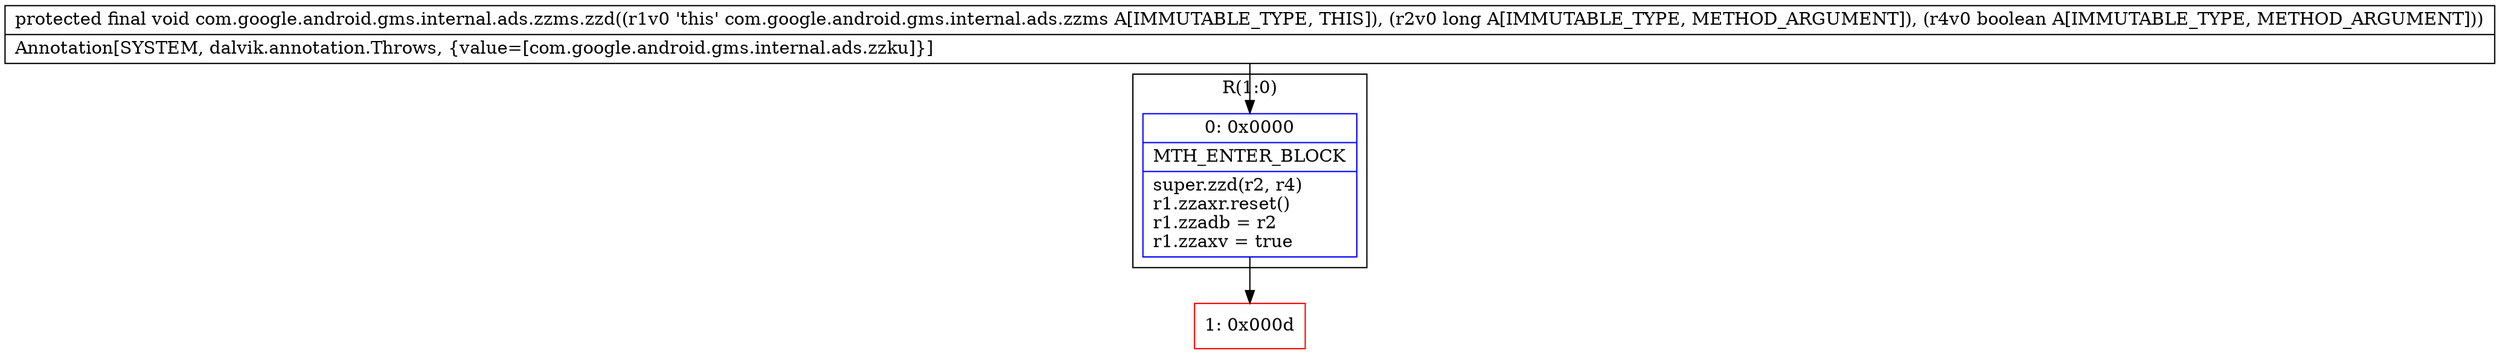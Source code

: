 digraph "CFG forcom.google.android.gms.internal.ads.zzms.zzd(JZ)V" {
subgraph cluster_Region_1053800785 {
label = "R(1:0)";
node [shape=record,color=blue];
Node_0 [shape=record,label="{0\:\ 0x0000|MTH_ENTER_BLOCK\l|super.zzd(r2, r4)\lr1.zzaxr.reset()\lr1.zzadb = r2\lr1.zzaxv = true\l}"];
}
Node_1 [shape=record,color=red,label="{1\:\ 0x000d}"];
MethodNode[shape=record,label="{protected final void com.google.android.gms.internal.ads.zzms.zzd((r1v0 'this' com.google.android.gms.internal.ads.zzms A[IMMUTABLE_TYPE, THIS]), (r2v0 long A[IMMUTABLE_TYPE, METHOD_ARGUMENT]), (r4v0 boolean A[IMMUTABLE_TYPE, METHOD_ARGUMENT]))  | Annotation[SYSTEM, dalvik.annotation.Throws, \{value=[com.google.android.gms.internal.ads.zzku]\}]\l}"];
MethodNode -> Node_0;
Node_0 -> Node_1;
}

